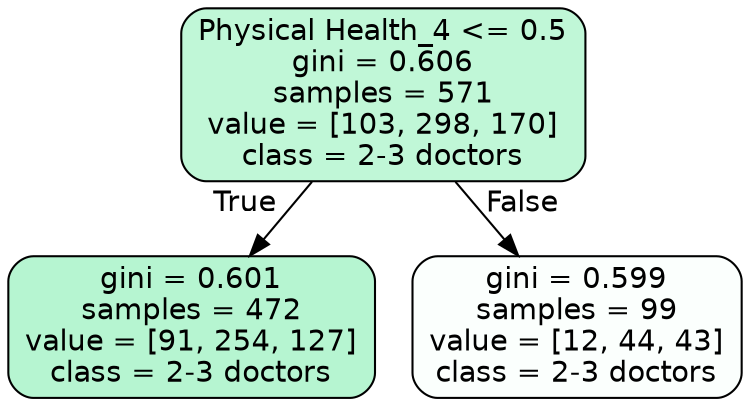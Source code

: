 digraph Tree {
node [shape=box, style="filled, rounded", color="black", fontname="helvetica"] ;
edge [fontname="helvetica"] ;
0 [label="Physical Health_4 <= 0.5\ngini = 0.606\nsamples = 571\nvalue = [103, 298, 170]\nclass = 2-3 doctors", fillcolor="#c0f7d7"] ;
1 [label="gini = 0.601\nsamples = 472\nvalue = [91, 254, 127]\nclass = 2-3 doctors", fillcolor="#b6f5d1"] ;
0 -> 1 [labeldistance=2.5, labelangle=45, headlabel="True"] ;
2 [label="gini = 0.599\nsamples = 99\nvalue = [12, 44, 43]\nclass = 2-3 doctors", fillcolor="#fbfffd"] ;
0 -> 2 [labeldistance=2.5, labelangle=-45, headlabel="False"] ;
}